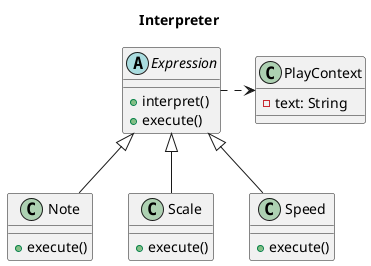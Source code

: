 @startuml

title Interpreter

abstract class Expression{
    +interpret()
    +execute()
}
class Note{
    +execute()
}
class Scale{
    +execute()
}
class Speed{
    +execute()
}
class PlayContext{
    -text: String
}

Expression <|-- Note
Expression <|-- Scale
Expression <|-- Speed
Expression .> PlayContext

@enduml
